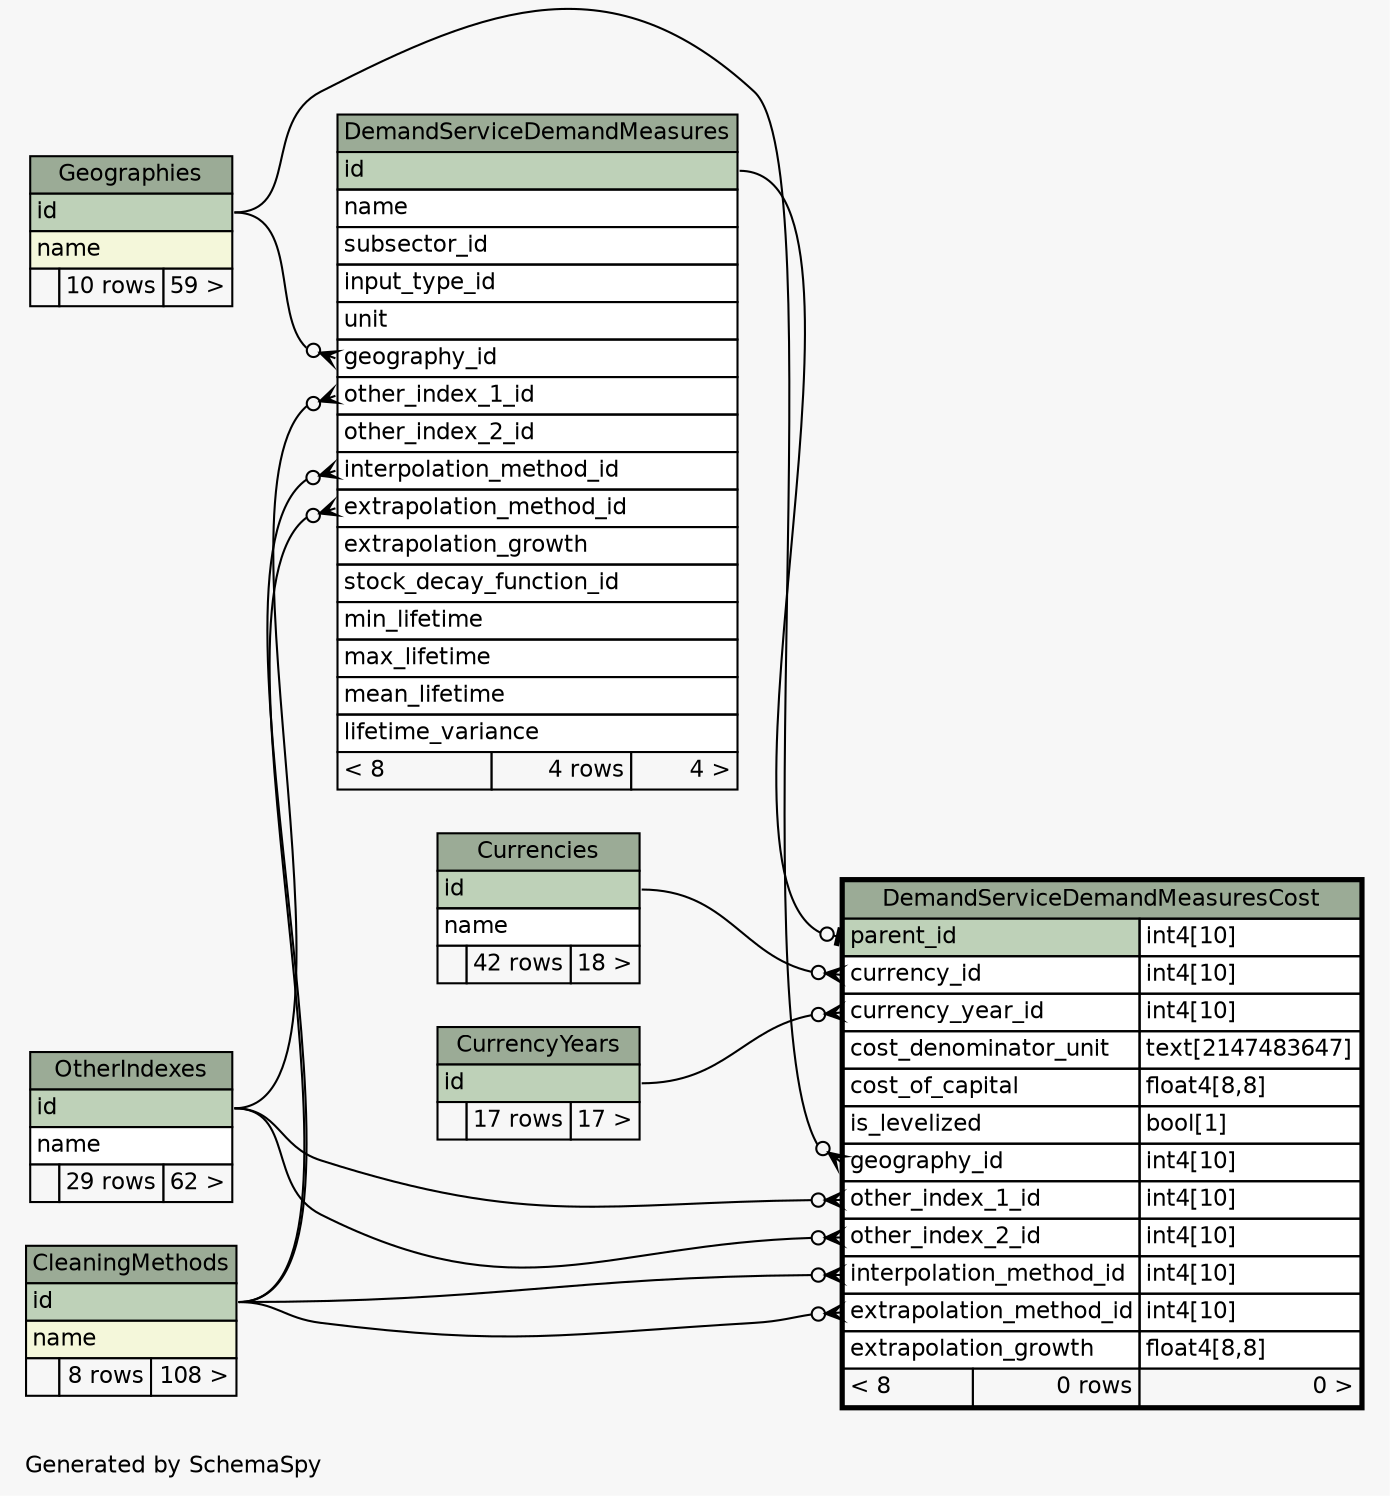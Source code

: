 // dot 2.38.0 on Windows 10 10.0
// SchemaSpy rev 590
digraph "oneDegreeRelationshipsDiagram" {
  graph [
    rankdir="RL"
    bgcolor="#f7f7f7"
    label="\nGenerated by SchemaSpy"
    labeljust="l"
    nodesep="0.18"
    ranksep="0.46"
    fontname="Helvetica"
    fontsize="11"
  ];
  node [
    fontname="Helvetica"
    fontsize="11"
    shape="plaintext"
  ];
  edge [
    arrowsize="0.8"
  ];
  "DemandServiceDemandMeasures":"extrapolation_method_id":w -> "CleaningMethods":"id":e [arrowhead=none dir=back arrowtail=crowodot];
  "DemandServiceDemandMeasures":"geography_id":w -> "Geographies":"id":e [arrowhead=none dir=back arrowtail=crowodot];
  "DemandServiceDemandMeasures":"interpolation_method_id":w -> "CleaningMethods":"id":e [arrowhead=none dir=back arrowtail=crowodot];
  "DemandServiceDemandMeasures":"other_index_1_id":w -> "OtherIndexes":"id":e [arrowhead=none dir=back arrowtail=crowodot];
  "DemandServiceDemandMeasuresCost":"currency_id":w -> "Currencies":"id":e [arrowhead=none dir=back arrowtail=crowodot];
  "DemandServiceDemandMeasuresCost":"currency_year_id":w -> "CurrencyYears":"id":e [arrowhead=none dir=back arrowtail=crowodot];
  "DemandServiceDemandMeasuresCost":"extrapolation_method_id":w -> "CleaningMethods":"id":e [arrowhead=none dir=back arrowtail=crowodot];
  "DemandServiceDemandMeasuresCost":"geography_id":w -> "Geographies":"id":e [arrowhead=none dir=back arrowtail=crowodot];
  "DemandServiceDemandMeasuresCost":"interpolation_method_id":w -> "CleaningMethods":"id":e [arrowhead=none dir=back arrowtail=crowodot];
  "DemandServiceDemandMeasuresCost":"other_index_1_id":w -> "OtherIndexes":"id":e [arrowhead=none dir=back arrowtail=crowodot];
  "DemandServiceDemandMeasuresCost":"other_index_2_id":w -> "OtherIndexes":"id":e [arrowhead=none dir=back arrowtail=crowodot];
  "DemandServiceDemandMeasuresCost":"parent_id":w -> "DemandServiceDemandMeasures":"id":e [arrowhead=none dir=back arrowtail=teeodot];
  "CleaningMethods" [
    label=<
    <TABLE BORDER="0" CELLBORDER="1" CELLSPACING="0" BGCOLOR="#ffffff">
      <TR><TD COLSPAN="3" BGCOLOR="#9bab96" ALIGN="CENTER">CleaningMethods</TD></TR>
      <TR><TD PORT="id" COLSPAN="3" BGCOLOR="#bed1b8" ALIGN="LEFT">id</TD></TR>
      <TR><TD PORT="name" COLSPAN="3" BGCOLOR="#f4f7da" ALIGN="LEFT">name</TD></TR>
      <TR><TD ALIGN="LEFT" BGCOLOR="#f7f7f7">  </TD><TD ALIGN="RIGHT" BGCOLOR="#f7f7f7">8 rows</TD><TD ALIGN="RIGHT" BGCOLOR="#f7f7f7">108 &gt;</TD></TR>
    </TABLE>>
    URL="CleaningMethods.html"
    tooltip="CleaningMethods"
  ];
  "Currencies" [
    label=<
    <TABLE BORDER="0" CELLBORDER="1" CELLSPACING="0" BGCOLOR="#ffffff">
      <TR><TD COLSPAN="3" BGCOLOR="#9bab96" ALIGN="CENTER">Currencies</TD></TR>
      <TR><TD PORT="id" COLSPAN="3" BGCOLOR="#bed1b8" ALIGN="LEFT">id</TD></TR>
      <TR><TD PORT="name" COLSPAN="3" ALIGN="LEFT">name</TD></TR>
      <TR><TD ALIGN="LEFT" BGCOLOR="#f7f7f7">  </TD><TD ALIGN="RIGHT" BGCOLOR="#f7f7f7">42 rows</TD><TD ALIGN="RIGHT" BGCOLOR="#f7f7f7">18 &gt;</TD></TR>
    </TABLE>>
    URL="Currencies.html"
    tooltip="Currencies"
  ];
  "CurrencyYears" [
    label=<
    <TABLE BORDER="0" CELLBORDER="1" CELLSPACING="0" BGCOLOR="#ffffff">
      <TR><TD COLSPAN="3" BGCOLOR="#9bab96" ALIGN="CENTER">CurrencyYears</TD></TR>
      <TR><TD PORT="id" COLSPAN="3" BGCOLOR="#bed1b8" ALIGN="LEFT">id</TD></TR>
      <TR><TD ALIGN="LEFT" BGCOLOR="#f7f7f7">  </TD><TD ALIGN="RIGHT" BGCOLOR="#f7f7f7">17 rows</TD><TD ALIGN="RIGHT" BGCOLOR="#f7f7f7">17 &gt;</TD></TR>
    </TABLE>>
    URL="CurrencyYears.html"
    tooltip="CurrencyYears"
  ];
  "DemandServiceDemandMeasures" [
    label=<
    <TABLE BORDER="0" CELLBORDER="1" CELLSPACING="0" BGCOLOR="#ffffff">
      <TR><TD COLSPAN="3" BGCOLOR="#9bab96" ALIGN="CENTER">DemandServiceDemandMeasures</TD></TR>
      <TR><TD PORT="id" COLSPAN="3" BGCOLOR="#bed1b8" ALIGN="LEFT">id</TD></TR>
      <TR><TD PORT="name" COLSPAN="3" ALIGN="LEFT">name</TD></TR>
      <TR><TD PORT="subsector_id" COLSPAN="3" ALIGN="LEFT">subsector_id</TD></TR>
      <TR><TD PORT="input_type_id" COLSPAN="3" ALIGN="LEFT">input_type_id</TD></TR>
      <TR><TD PORT="unit" COLSPAN="3" ALIGN="LEFT">unit</TD></TR>
      <TR><TD PORT="geography_id" COLSPAN="3" ALIGN="LEFT">geography_id</TD></TR>
      <TR><TD PORT="other_index_1_id" COLSPAN="3" ALIGN="LEFT">other_index_1_id</TD></TR>
      <TR><TD PORT="other_index_2_id" COLSPAN="3" ALIGN="LEFT">other_index_2_id</TD></TR>
      <TR><TD PORT="interpolation_method_id" COLSPAN="3" ALIGN="LEFT">interpolation_method_id</TD></TR>
      <TR><TD PORT="extrapolation_method_id" COLSPAN="3" ALIGN="LEFT">extrapolation_method_id</TD></TR>
      <TR><TD PORT="extrapolation_growth" COLSPAN="3" ALIGN="LEFT">extrapolation_growth</TD></TR>
      <TR><TD PORT="stock_decay_function_id" COLSPAN="3" ALIGN="LEFT">stock_decay_function_id</TD></TR>
      <TR><TD PORT="min_lifetime" COLSPAN="3" ALIGN="LEFT">min_lifetime</TD></TR>
      <TR><TD PORT="max_lifetime" COLSPAN="3" ALIGN="LEFT">max_lifetime</TD></TR>
      <TR><TD PORT="mean_lifetime" COLSPAN="3" ALIGN="LEFT">mean_lifetime</TD></TR>
      <TR><TD PORT="lifetime_variance" COLSPAN="3" ALIGN="LEFT">lifetime_variance</TD></TR>
      <TR><TD ALIGN="LEFT" BGCOLOR="#f7f7f7">&lt; 8</TD><TD ALIGN="RIGHT" BGCOLOR="#f7f7f7">4 rows</TD><TD ALIGN="RIGHT" BGCOLOR="#f7f7f7">4 &gt;</TD></TR>
    </TABLE>>
    URL="DemandServiceDemandMeasures.html"
    tooltip="DemandServiceDemandMeasures"
  ];
  "DemandServiceDemandMeasuresCost" [
    label=<
    <TABLE BORDER="2" CELLBORDER="1" CELLSPACING="0" BGCOLOR="#ffffff">
      <TR><TD COLSPAN="3" BGCOLOR="#9bab96" ALIGN="CENTER">DemandServiceDemandMeasuresCost</TD></TR>
      <TR><TD PORT="parent_id" COLSPAN="2" BGCOLOR="#bed1b8" ALIGN="LEFT">parent_id</TD><TD PORT="parent_id.type" ALIGN="LEFT">int4[10]</TD></TR>
      <TR><TD PORT="currency_id" COLSPAN="2" ALIGN="LEFT">currency_id</TD><TD PORT="currency_id.type" ALIGN="LEFT">int4[10]</TD></TR>
      <TR><TD PORT="currency_year_id" COLSPAN="2" ALIGN="LEFT">currency_year_id</TD><TD PORT="currency_year_id.type" ALIGN="LEFT">int4[10]</TD></TR>
      <TR><TD PORT="cost_denominator_unit" COLSPAN="2" ALIGN="LEFT">cost_denominator_unit</TD><TD PORT="cost_denominator_unit.type" ALIGN="LEFT">text[2147483647]</TD></TR>
      <TR><TD PORT="cost_of_capital" COLSPAN="2" ALIGN="LEFT">cost_of_capital</TD><TD PORT="cost_of_capital.type" ALIGN="LEFT">float4[8,8]</TD></TR>
      <TR><TD PORT="is_levelized" COLSPAN="2" ALIGN="LEFT">is_levelized</TD><TD PORT="is_levelized.type" ALIGN="LEFT">bool[1]</TD></TR>
      <TR><TD PORT="geography_id" COLSPAN="2" ALIGN="LEFT">geography_id</TD><TD PORT="geography_id.type" ALIGN="LEFT">int4[10]</TD></TR>
      <TR><TD PORT="other_index_1_id" COLSPAN="2" ALIGN="LEFT">other_index_1_id</TD><TD PORT="other_index_1_id.type" ALIGN="LEFT">int4[10]</TD></TR>
      <TR><TD PORT="other_index_2_id" COLSPAN="2" ALIGN="LEFT">other_index_2_id</TD><TD PORT="other_index_2_id.type" ALIGN="LEFT">int4[10]</TD></TR>
      <TR><TD PORT="interpolation_method_id" COLSPAN="2" ALIGN="LEFT">interpolation_method_id</TD><TD PORT="interpolation_method_id.type" ALIGN="LEFT">int4[10]</TD></TR>
      <TR><TD PORT="extrapolation_method_id" COLSPAN="2" ALIGN="LEFT">extrapolation_method_id</TD><TD PORT="extrapolation_method_id.type" ALIGN="LEFT">int4[10]</TD></TR>
      <TR><TD PORT="extrapolation_growth" COLSPAN="2" ALIGN="LEFT">extrapolation_growth</TD><TD PORT="extrapolation_growth.type" ALIGN="LEFT">float4[8,8]</TD></TR>
      <TR><TD ALIGN="LEFT" BGCOLOR="#f7f7f7">&lt; 8</TD><TD ALIGN="RIGHT" BGCOLOR="#f7f7f7">0 rows</TD><TD ALIGN="RIGHT" BGCOLOR="#f7f7f7">0 &gt;</TD></TR>
    </TABLE>>
    URL="DemandServiceDemandMeasuresCost.html"
    tooltip="DemandServiceDemandMeasuresCost"
  ];
  "Geographies" [
    label=<
    <TABLE BORDER="0" CELLBORDER="1" CELLSPACING="0" BGCOLOR="#ffffff">
      <TR><TD COLSPAN="3" BGCOLOR="#9bab96" ALIGN="CENTER">Geographies</TD></TR>
      <TR><TD PORT="id" COLSPAN="3" BGCOLOR="#bed1b8" ALIGN="LEFT">id</TD></TR>
      <TR><TD PORT="name" COLSPAN="3" BGCOLOR="#f4f7da" ALIGN="LEFT">name</TD></TR>
      <TR><TD ALIGN="LEFT" BGCOLOR="#f7f7f7">  </TD><TD ALIGN="RIGHT" BGCOLOR="#f7f7f7">10 rows</TD><TD ALIGN="RIGHT" BGCOLOR="#f7f7f7">59 &gt;</TD></TR>
    </TABLE>>
    URL="Geographies.html"
    tooltip="Geographies"
  ];
  "OtherIndexes" [
    label=<
    <TABLE BORDER="0" CELLBORDER="1" CELLSPACING="0" BGCOLOR="#ffffff">
      <TR><TD COLSPAN="3" BGCOLOR="#9bab96" ALIGN="CENTER">OtherIndexes</TD></TR>
      <TR><TD PORT="id" COLSPAN="3" BGCOLOR="#bed1b8" ALIGN="LEFT">id</TD></TR>
      <TR><TD PORT="name" COLSPAN="3" ALIGN="LEFT">name</TD></TR>
      <TR><TD ALIGN="LEFT" BGCOLOR="#f7f7f7">  </TD><TD ALIGN="RIGHT" BGCOLOR="#f7f7f7">29 rows</TD><TD ALIGN="RIGHT" BGCOLOR="#f7f7f7">62 &gt;</TD></TR>
    </TABLE>>
    URL="OtherIndexes.html"
    tooltip="OtherIndexes"
  ];
}
